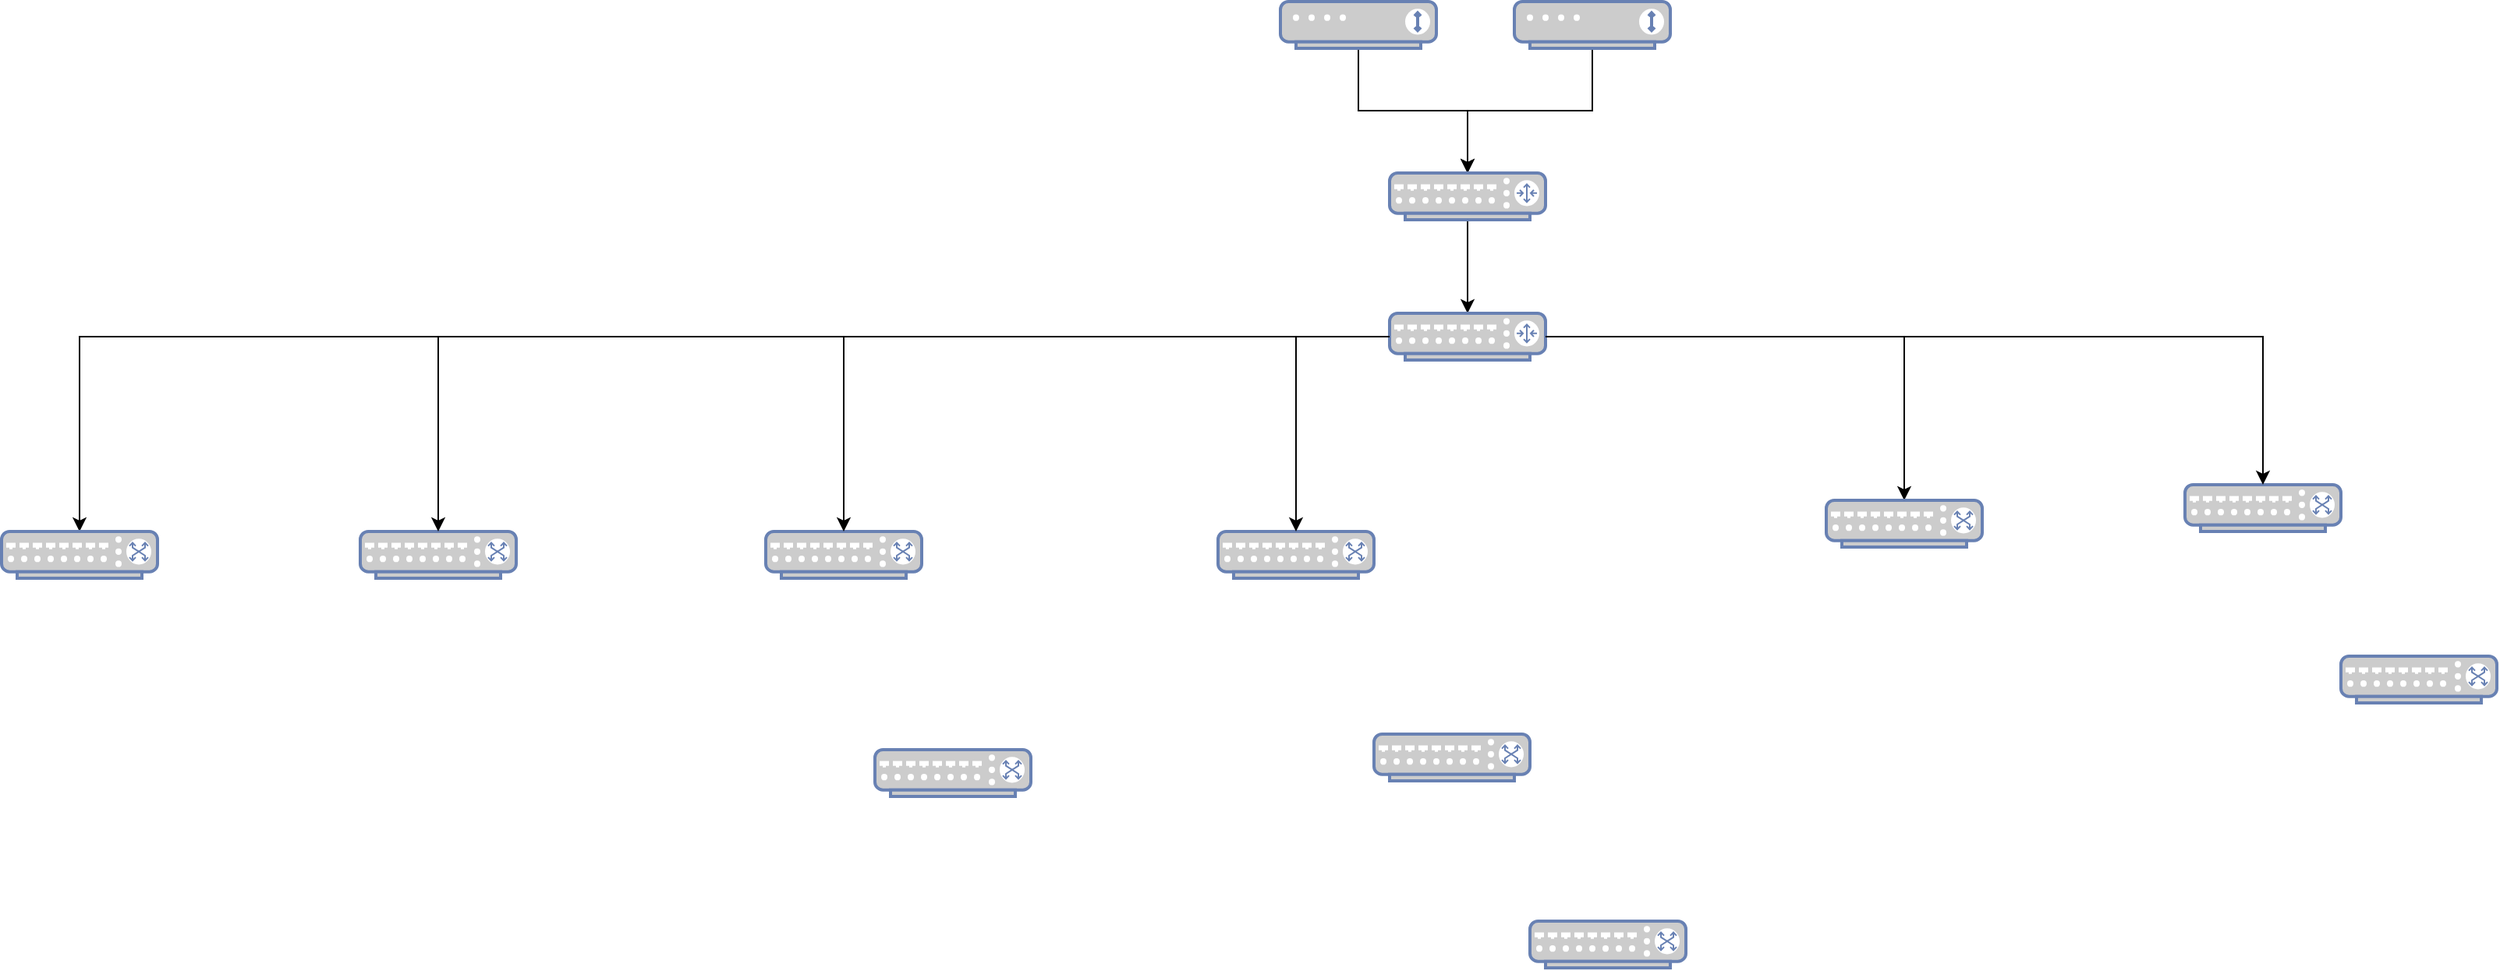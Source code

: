 <mxfile version="26.0.5">
  <diagram name="Page-1" id="m4dN5uLj6KB4xc_oYee4">
    <mxGraphModel dx="2053" dy="913" grid="1" gridSize="10" guides="1" tooltips="1" connect="1" arrows="1" fold="1" page="1" pageScale="1" pageWidth="850" pageHeight="1100" math="0" shadow="0">
      <root>
        <mxCell id="0" />
        <mxCell id="1" parent="0" />
        <mxCell id="oioBOS77KJwBpgPLI6Uj-7" style="edgeStyle=orthogonalEdgeStyle;rounded=0;orthogonalLoop=1;jettySize=auto;html=1;" edge="1" parent="1" source="oioBOS77KJwBpgPLI6Uj-3" target="oioBOS77KJwBpgPLI6Uj-5">
          <mxGeometry relative="1" as="geometry" />
        </mxCell>
        <mxCell id="oioBOS77KJwBpgPLI6Uj-3" value="" style="fontColor=#0066CC;verticalAlign=top;verticalLabelPosition=bottom;labelPosition=center;align=center;html=1;outlineConnect=0;fillColor=#CCCCCC;strokeColor=#6881B3;gradientColor=none;gradientDirection=north;strokeWidth=2;shape=mxgraph.networks.modem;" vertex="1" parent="1">
          <mxGeometry x="10" y="10" width="100" height="30" as="geometry" />
        </mxCell>
        <mxCell id="oioBOS77KJwBpgPLI6Uj-6" style="edgeStyle=orthogonalEdgeStyle;rounded=0;orthogonalLoop=1;jettySize=auto;html=1;" edge="1" parent="1" source="oioBOS77KJwBpgPLI6Uj-4" target="oioBOS77KJwBpgPLI6Uj-5">
          <mxGeometry relative="1" as="geometry" />
        </mxCell>
        <mxCell id="oioBOS77KJwBpgPLI6Uj-4" value="" style="fontColor=#0066CC;verticalAlign=top;verticalLabelPosition=bottom;labelPosition=center;align=center;html=1;outlineConnect=0;fillColor=#CCCCCC;strokeColor=#6881B3;gradientColor=none;gradientDirection=north;strokeWidth=2;shape=mxgraph.networks.modem;" vertex="1" parent="1">
          <mxGeometry x="160" y="10" width="100" height="30" as="geometry" />
        </mxCell>
        <mxCell id="oioBOS77KJwBpgPLI6Uj-17" value="" style="edgeStyle=orthogonalEdgeStyle;rounded=0;orthogonalLoop=1;jettySize=auto;html=1;" edge="1" parent="1" source="oioBOS77KJwBpgPLI6Uj-5" target="oioBOS77KJwBpgPLI6Uj-9">
          <mxGeometry relative="1" as="geometry" />
        </mxCell>
        <mxCell id="oioBOS77KJwBpgPLI6Uj-5" value="" style="fontColor=#0066CC;verticalAlign=top;verticalLabelPosition=bottom;labelPosition=center;align=center;html=1;outlineConnect=0;fillColor=#CCCCCC;strokeColor=#6881B3;gradientColor=none;gradientDirection=north;strokeWidth=2;shape=mxgraph.networks.router;" vertex="1" parent="1">
          <mxGeometry x="80" y="120" width="100" height="30" as="geometry" />
        </mxCell>
        <mxCell id="oioBOS77KJwBpgPLI6Uj-8" value="" style="fontColor=#0066CC;verticalAlign=top;verticalLabelPosition=bottom;labelPosition=center;align=center;html=1;outlineConnect=0;fillColor=#CCCCCC;strokeColor=#6881B3;gradientColor=none;gradientDirection=north;strokeWidth=2;shape=mxgraph.networks.switch;" vertex="1" parent="1">
          <mxGeometry x="170" y="600" width="100" height="30" as="geometry" />
        </mxCell>
        <mxCell id="oioBOS77KJwBpgPLI6Uj-25" style="edgeStyle=orthogonalEdgeStyle;rounded=0;orthogonalLoop=1;jettySize=auto;html=1;" edge="1" parent="1" source="oioBOS77KJwBpgPLI6Uj-9" target="oioBOS77KJwBpgPLI6Uj-13">
          <mxGeometry relative="1" as="geometry" />
        </mxCell>
        <mxCell id="oioBOS77KJwBpgPLI6Uj-31" style="edgeStyle=orthogonalEdgeStyle;rounded=0;orthogonalLoop=1;jettySize=auto;html=1;" edge="1" parent="1" source="oioBOS77KJwBpgPLI6Uj-9" target="oioBOS77KJwBpgPLI6Uj-11">
          <mxGeometry relative="1" as="geometry" />
        </mxCell>
        <mxCell id="oioBOS77KJwBpgPLI6Uj-9" value="" style="fontColor=#0066CC;verticalAlign=top;verticalLabelPosition=bottom;labelPosition=center;align=center;html=1;outlineConnect=0;fillColor=#CCCCCC;strokeColor=#6881B3;gradientColor=none;gradientDirection=north;strokeWidth=2;shape=mxgraph.networks.router;" vertex="1" parent="1">
          <mxGeometry x="80" y="210" width="100" height="30" as="geometry" />
        </mxCell>
        <mxCell id="oioBOS77KJwBpgPLI6Uj-10" value="" style="fontColor=#0066CC;verticalAlign=top;verticalLabelPosition=bottom;labelPosition=center;align=center;html=1;outlineConnect=0;fillColor=#CCCCCC;strokeColor=#6881B3;gradientColor=none;gradientDirection=north;strokeWidth=2;shape=mxgraph.networks.switch;" vertex="1" parent="1">
          <mxGeometry x="590" y="320" width="100" height="30" as="geometry" />
        </mxCell>
        <mxCell id="oioBOS77KJwBpgPLI6Uj-11" value="" style="fontColor=#0066CC;verticalAlign=top;verticalLabelPosition=bottom;labelPosition=center;align=center;html=1;outlineConnect=0;fillColor=#CCCCCC;strokeColor=#6881B3;gradientColor=none;gradientDirection=north;strokeWidth=2;shape=mxgraph.networks.switch;" vertex="1" parent="1">
          <mxGeometry x="-810" y="350" width="100" height="30" as="geometry" />
        </mxCell>
        <mxCell id="oioBOS77KJwBpgPLI6Uj-12" value="" style="fontColor=#0066CC;verticalAlign=top;verticalLabelPosition=bottom;labelPosition=center;align=center;html=1;outlineConnect=0;fillColor=#CCCCCC;strokeColor=#6881B3;gradientColor=none;gradientDirection=north;strokeWidth=2;shape=mxgraph.networks.switch;" vertex="1" parent="1">
          <mxGeometry x="-30" y="350" width="100" height="30" as="geometry" />
        </mxCell>
        <mxCell id="oioBOS77KJwBpgPLI6Uj-13" value="" style="fontColor=#0066CC;verticalAlign=top;verticalLabelPosition=bottom;labelPosition=center;align=center;html=1;outlineConnect=0;fillColor=#CCCCCC;strokeColor=#6881B3;gradientColor=none;gradientDirection=north;strokeWidth=2;shape=mxgraph.networks.switch;" vertex="1" parent="1">
          <mxGeometry x="360" y="330" width="100" height="30" as="geometry" />
        </mxCell>
        <mxCell id="oioBOS77KJwBpgPLI6Uj-14" value="" style="fontColor=#0066CC;verticalAlign=top;verticalLabelPosition=bottom;labelPosition=center;align=center;html=1;outlineConnect=0;fillColor=#CCCCCC;strokeColor=#6881B3;gradientColor=none;gradientDirection=north;strokeWidth=2;shape=mxgraph.networks.switch;" vertex="1" parent="1">
          <mxGeometry x="-320" y="350" width="100" height="30" as="geometry" />
        </mxCell>
        <mxCell id="oioBOS77KJwBpgPLI6Uj-15" value="" style="fontColor=#0066CC;verticalAlign=top;verticalLabelPosition=bottom;labelPosition=center;align=center;html=1;outlineConnect=0;fillColor=#CCCCCC;strokeColor=#6881B3;gradientColor=none;gradientDirection=north;strokeWidth=2;shape=mxgraph.networks.switch;" vertex="1" parent="1">
          <mxGeometry x="70" y="480" width="100" height="30" as="geometry" />
        </mxCell>
        <mxCell id="oioBOS77KJwBpgPLI6Uj-19" value="" style="fontColor=#0066CC;verticalAlign=top;verticalLabelPosition=bottom;labelPosition=center;align=center;html=1;outlineConnect=0;fillColor=#CCCCCC;strokeColor=#6881B3;gradientColor=none;gradientDirection=north;strokeWidth=2;shape=mxgraph.networks.switch;" vertex="1" parent="1">
          <mxGeometry x="690" y="430" width="100" height="30" as="geometry" />
        </mxCell>
        <mxCell id="oioBOS77KJwBpgPLI6Uj-20" value="" style="fontColor=#0066CC;verticalAlign=top;verticalLabelPosition=bottom;labelPosition=center;align=center;html=1;outlineConnect=0;fillColor=#CCCCCC;strokeColor=#6881B3;gradientColor=none;gradientDirection=north;strokeWidth=2;shape=mxgraph.networks.switch;" vertex="1" parent="1">
          <mxGeometry x="-250" y="490" width="100" height="30" as="geometry" />
        </mxCell>
        <mxCell id="oioBOS77KJwBpgPLI6Uj-22" value="" style="fontColor=#0066CC;verticalAlign=top;verticalLabelPosition=bottom;labelPosition=center;align=center;html=1;outlineConnect=0;fillColor=#CCCCCC;strokeColor=#6881B3;gradientColor=none;gradientDirection=north;strokeWidth=2;shape=mxgraph.networks.switch;" vertex="1" parent="1">
          <mxGeometry x="-580" y="350" width="100" height="30" as="geometry" />
        </mxCell>
        <mxCell id="oioBOS77KJwBpgPLI6Uj-24" style="edgeStyle=orthogonalEdgeStyle;rounded=0;orthogonalLoop=1;jettySize=auto;html=1;entryX=0.5;entryY=0;entryDx=0;entryDy=0;entryPerimeter=0;" edge="1" parent="1" source="oioBOS77KJwBpgPLI6Uj-9" target="oioBOS77KJwBpgPLI6Uj-10">
          <mxGeometry relative="1" as="geometry" />
        </mxCell>
        <mxCell id="oioBOS77KJwBpgPLI6Uj-26" style="edgeStyle=orthogonalEdgeStyle;rounded=0;orthogonalLoop=1;jettySize=auto;html=1;entryX=0.5;entryY=0;entryDx=0;entryDy=0;entryPerimeter=0;" edge="1" parent="1" source="oioBOS77KJwBpgPLI6Uj-9" target="oioBOS77KJwBpgPLI6Uj-12">
          <mxGeometry relative="1" as="geometry" />
        </mxCell>
        <mxCell id="oioBOS77KJwBpgPLI6Uj-29" style="edgeStyle=orthogonalEdgeStyle;rounded=0;orthogonalLoop=1;jettySize=auto;html=1;entryX=0.5;entryY=0;entryDx=0;entryDy=0;entryPerimeter=0;" edge="1" parent="1" source="oioBOS77KJwBpgPLI6Uj-9" target="oioBOS77KJwBpgPLI6Uj-14">
          <mxGeometry relative="1" as="geometry" />
        </mxCell>
        <mxCell id="oioBOS77KJwBpgPLI6Uj-30" style="edgeStyle=orthogonalEdgeStyle;rounded=0;orthogonalLoop=1;jettySize=auto;html=1;entryX=0.5;entryY=0;entryDx=0;entryDy=0;entryPerimeter=0;" edge="1" parent="1" source="oioBOS77KJwBpgPLI6Uj-9" target="oioBOS77KJwBpgPLI6Uj-22">
          <mxGeometry relative="1" as="geometry" />
        </mxCell>
      </root>
    </mxGraphModel>
  </diagram>
</mxfile>
